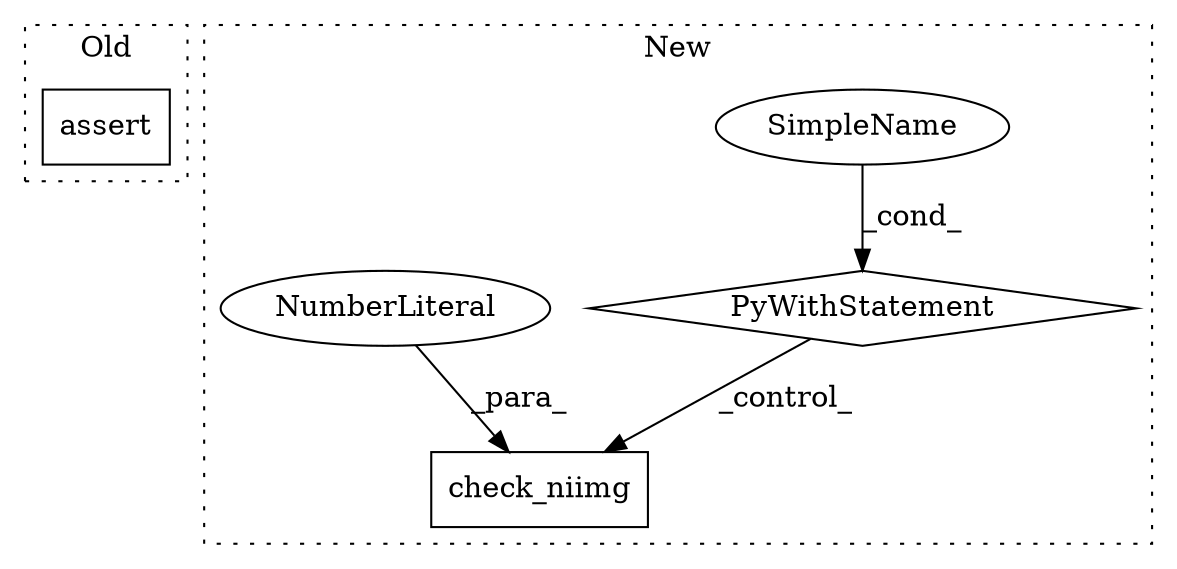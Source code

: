 digraph G {
subgraph cluster0 {
1 [label="assert" a="32" s="3011,3086" l="20,1" shape="box"];
label = "Old";
style="dotted";
}
subgraph cluster1 {
2 [label="check_niimg" a="32" s="3081,3094" l="12,1" shape="box"];
3 [label="SimpleName" a="42" s="" l="" shape="ellipse"];
4 [label="PyWithStatement" a="104" s="3013,3064" l="10,2" shape="diamond"];
5 [label="NumberLiteral" a="34" s="3093" l="1" shape="ellipse"];
label = "New";
style="dotted";
}
3 -> 4 [label="_cond_"];
4 -> 2 [label="_control_"];
5 -> 2 [label="_para_"];
}